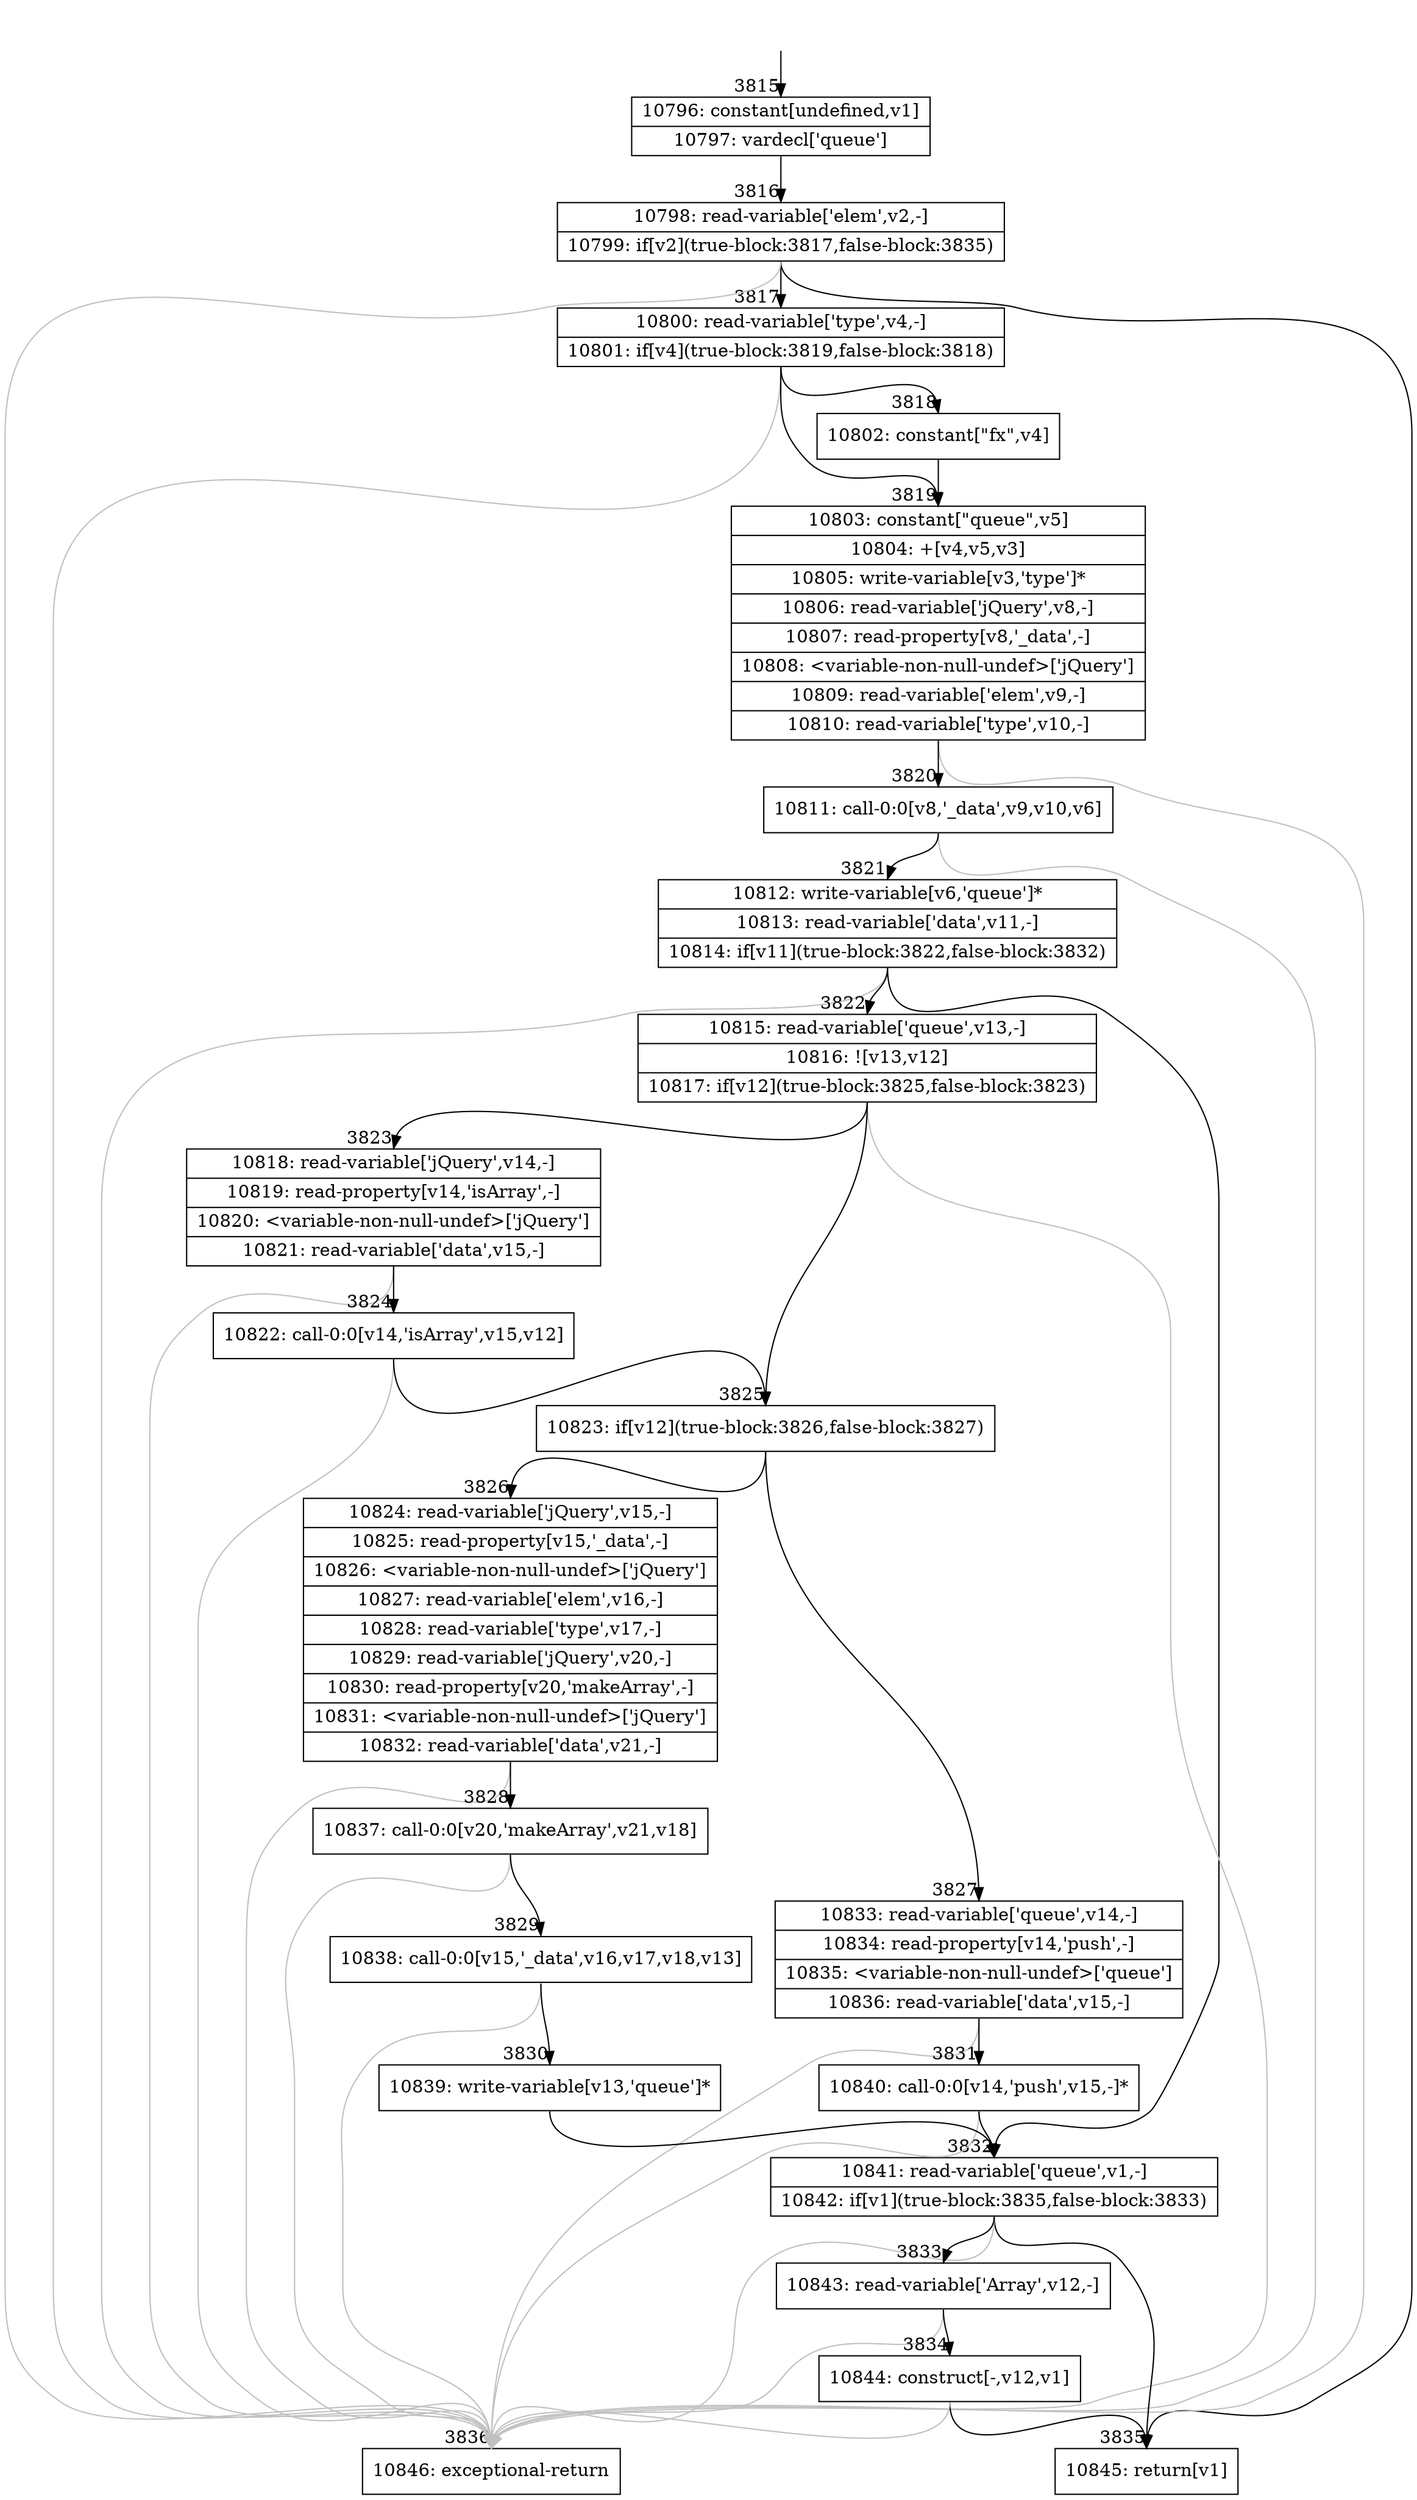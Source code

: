 digraph {
rankdir="TD"
BB_entry255[shape=none,label=""];
BB_entry255 -> BB3815 [tailport=s, headport=n, headlabel="    3815"]
BB3815 [shape=record label="{10796: constant[undefined,v1]|10797: vardecl['queue']}" ] 
BB3815 -> BB3816 [tailport=s, headport=n, headlabel="      3816"]
BB3816 [shape=record label="{10798: read-variable['elem',v2,-]|10799: if[v2](true-block:3817,false-block:3835)}" ] 
BB3816 -> BB3817 [tailport=s, headport=n, headlabel="      3817"]
BB3816 -> BB3835 [tailport=s, headport=n, headlabel="      3835"]
BB3816 -> BB3836 [tailport=s, headport=n, color=gray, headlabel="      3836"]
BB3817 [shape=record label="{10800: read-variable['type',v4,-]|10801: if[v4](true-block:3819,false-block:3818)}" ] 
BB3817 -> BB3819 [tailport=s, headport=n, headlabel="      3819"]
BB3817 -> BB3818 [tailport=s, headport=n, headlabel="      3818"]
BB3817 -> BB3836 [tailport=s, headport=n, color=gray]
BB3818 [shape=record label="{10802: constant[\"fx\",v4]}" ] 
BB3818 -> BB3819 [tailport=s, headport=n]
BB3819 [shape=record label="{10803: constant[\"queue\",v5]|10804: +[v4,v5,v3]|10805: write-variable[v3,'type']*|10806: read-variable['jQuery',v8,-]|10807: read-property[v8,'_data',-]|10808: \<variable-non-null-undef\>['jQuery']|10809: read-variable['elem',v9,-]|10810: read-variable['type',v10,-]}" ] 
BB3819 -> BB3820 [tailport=s, headport=n, headlabel="      3820"]
BB3819 -> BB3836 [tailport=s, headport=n, color=gray]
BB3820 [shape=record label="{10811: call-0:0[v8,'_data',v9,v10,v6]}" ] 
BB3820 -> BB3821 [tailport=s, headport=n, headlabel="      3821"]
BB3820 -> BB3836 [tailport=s, headport=n, color=gray]
BB3821 [shape=record label="{10812: write-variable[v6,'queue']*|10813: read-variable['data',v11,-]|10814: if[v11](true-block:3822,false-block:3832)}" ] 
BB3821 -> BB3822 [tailport=s, headport=n, headlabel="      3822"]
BB3821 -> BB3832 [tailport=s, headport=n, headlabel="      3832"]
BB3821 -> BB3836 [tailport=s, headport=n, color=gray]
BB3822 [shape=record label="{10815: read-variable['queue',v13,-]|10816: ![v13,v12]|10817: if[v12](true-block:3825,false-block:3823)}" ] 
BB3822 -> BB3825 [tailport=s, headport=n, headlabel="      3825"]
BB3822 -> BB3823 [tailport=s, headport=n, headlabel="      3823"]
BB3822 -> BB3836 [tailport=s, headport=n, color=gray]
BB3823 [shape=record label="{10818: read-variable['jQuery',v14,-]|10819: read-property[v14,'isArray',-]|10820: \<variable-non-null-undef\>['jQuery']|10821: read-variable['data',v15,-]}" ] 
BB3823 -> BB3824 [tailport=s, headport=n, headlabel="      3824"]
BB3823 -> BB3836 [tailport=s, headport=n, color=gray]
BB3824 [shape=record label="{10822: call-0:0[v14,'isArray',v15,v12]}" ] 
BB3824 -> BB3825 [tailport=s, headport=n]
BB3824 -> BB3836 [tailport=s, headport=n, color=gray]
BB3825 [shape=record label="{10823: if[v12](true-block:3826,false-block:3827)}" ] 
BB3825 -> BB3826 [tailport=s, headport=n, headlabel="      3826"]
BB3825 -> BB3827 [tailport=s, headport=n, headlabel="      3827"]
BB3826 [shape=record label="{10824: read-variable['jQuery',v15,-]|10825: read-property[v15,'_data',-]|10826: \<variable-non-null-undef\>['jQuery']|10827: read-variable['elem',v16,-]|10828: read-variable['type',v17,-]|10829: read-variable['jQuery',v20,-]|10830: read-property[v20,'makeArray',-]|10831: \<variable-non-null-undef\>['jQuery']|10832: read-variable['data',v21,-]}" ] 
BB3826 -> BB3828 [tailport=s, headport=n, headlabel="      3828"]
BB3826 -> BB3836 [tailport=s, headport=n, color=gray]
BB3827 [shape=record label="{10833: read-variable['queue',v14,-]|10834: read-property[v14,'push',-]|10835: \<variable-non-null-undef\>['queue']|10836: read-variable['data',v15,-]}" ] 
BB3827 -> BB3831 [tailport=s, headport=n, headlabel="      3831"]
BB3827 -> BB3836 [tailport=s, headport=n, color=gray]
BB3828 [shape=record label="{10837: call-0:0[v20,'makeArray',v21,v18]}" ] 
BB3828 -> BB3829 [tailport=s, headport=n, headlabel="      3829"]
BB3828 -> BB3836 [tailport=s, headport=n, color=gray]
BB3829 [shape=record label="{10838: call-0:0[v15,'_data',v16,v17,v18,v13]}" ] 
BB3829 -> BB3830 [tailport=s, headport=n, headlabel="      3830"]
BB3829 -> BB3836 [tailport=s, headport=n, color=gray]
BB3830 [shape=record label="{10839: write-variable[v13,'queue']*}" ] 
BB3830 -> BB3832 [tailport=s, headport=n]
BB3831 [shape=record label="{10840: call-0:0[v14,'push',v15,-]*}" ] 
BB3831 -> BB3832 [tailport=s, headport=n]
BB3831 -> BB3836 [tailport=s, headport=n, color=gray]
BB3832 [shape=record label="{10841: read-variable['queue',v1,-]|10842: if[v1](true-block:3835,false-block:3833)}" ] 
BB3832 -> BB3835 [tailport=s, headport=n]
BB3832 -> BB3833 [tailport=s, headport=n, headlabel="      3833"]
BB3832 -> BB3836 [tailport=s, headport=n, color=gray]
BB3833 [shape=record label="{10843: read-variable['Array',v12,-]}" ] 
BB3833 -> BB3834 [tailport=s, headport=n, headlabel="      3834"]
BB3833 -> BB3836 [tailport=s, headport=n, color=gray]
BB3834 [shape=record label="{10844: construct[-,v12,v1]}" ] 
BB3834 -> BB3835 [tailport=s, headport=n]
BB3834 -> BB3836 [tailport=s, headport=n, color=gray]
BB3835 [shape=record label="{10845: return[v1]}" ] 
BB3836 [shape=record label="{10846: exceptional-return}" ] 
}
